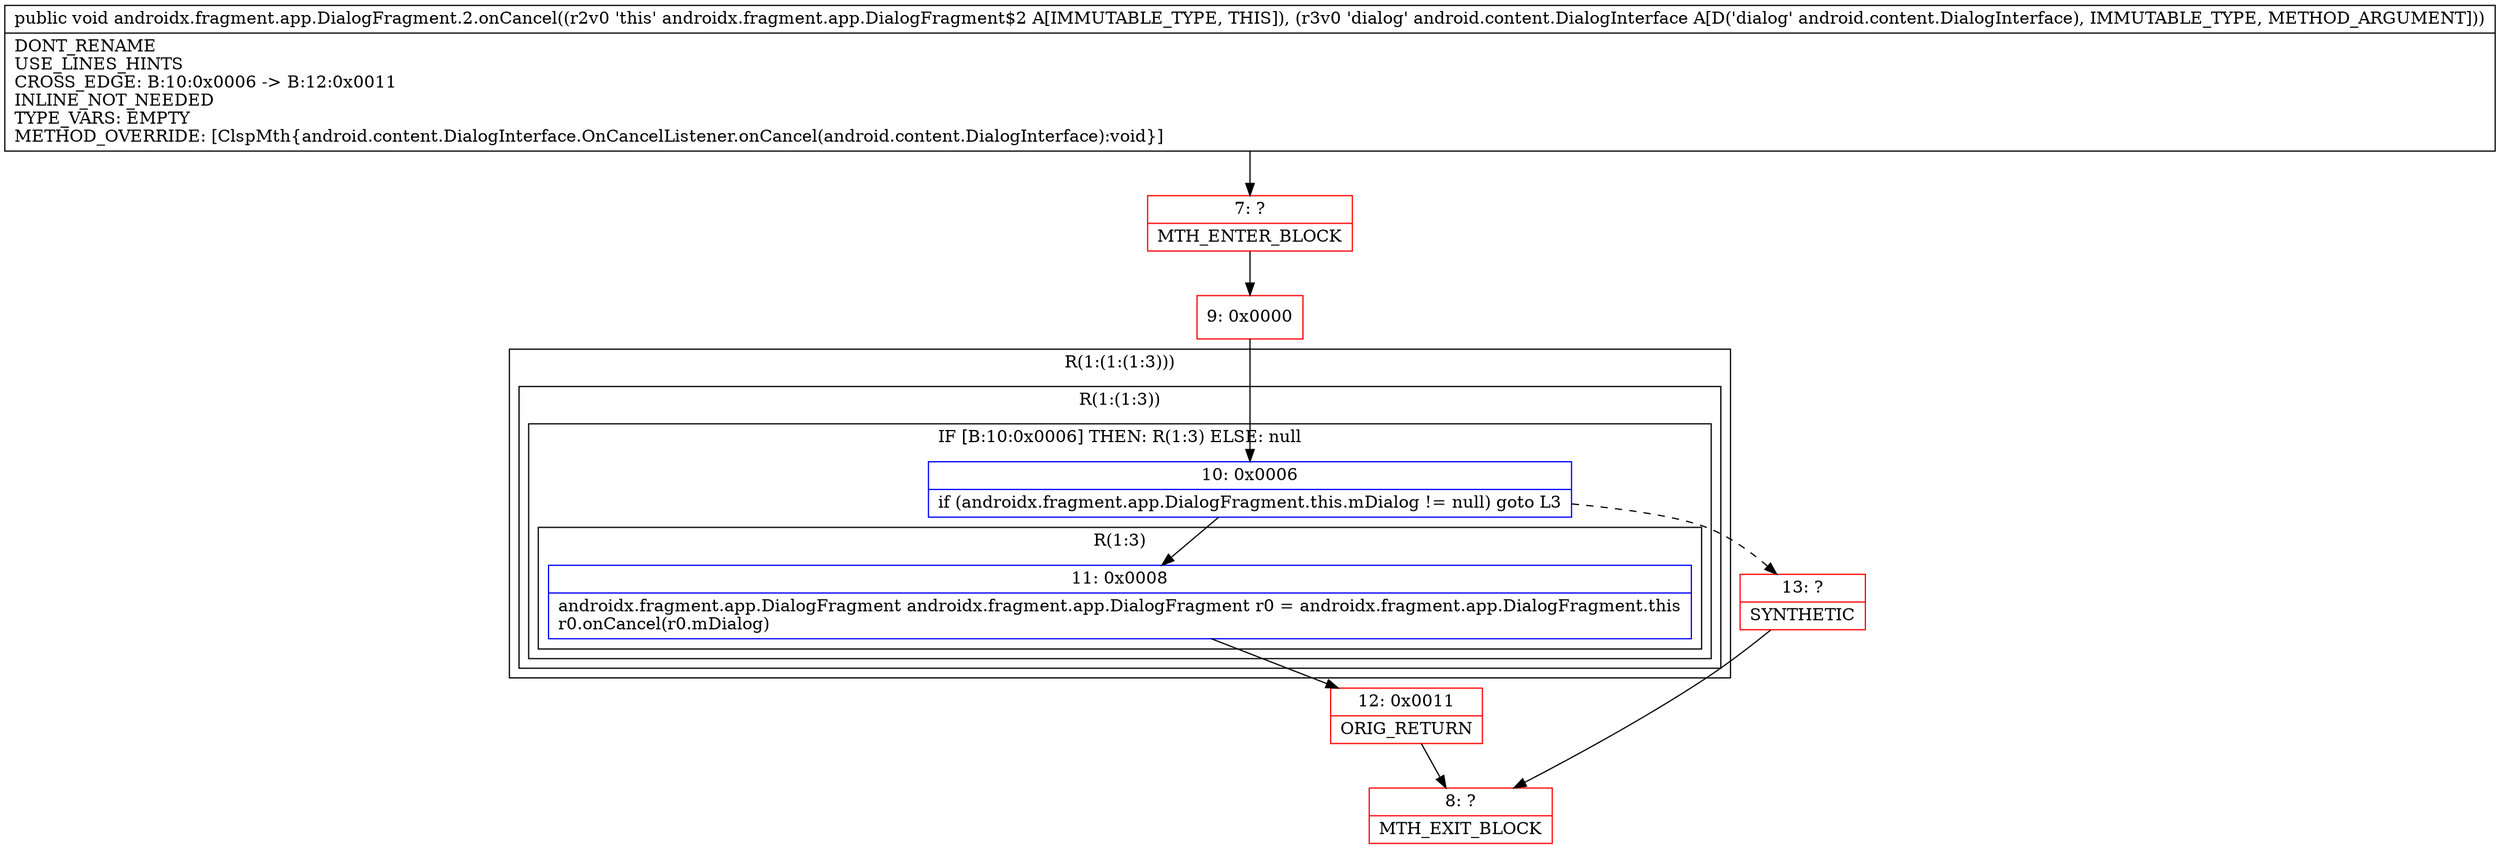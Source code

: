 digraph "CFG forandroidx.fragment.app.DialogFragment.2.onCancel(Landroid\/content\/DialogInterface;)V" {
subgraph cluster_Region_128926855 {
label = "R(1:(1:(1:3)))";
node [shape=record,color=blue];
subgraph cluster_Region_334047683 {
label = "R(1:(1:3))";
node [shape=record,color=blue];
subgraph cluster_IfRegion_399770355 {
label = "IF [B:10:0x0006] THEN: R(1:3) ELSE: null";
node [shape=record,color=blue];
Node_10 [shape=record,label="{10\:\ 0x0006|if (androidx.fragment.app.DialogFragment.this.mDialog != null) goto L3\l}"];
subgraph cluster_Region_1060915851 {
label = "R(1:3)";
node [shape=record,color=blue];
Node_11 [shape=record,label="{11\:\ 0x0008|androidx.fragment.app.DialogFragment androidx.fragment.app.DialogFragment r0 = androidx.fragment.app.DialogFragment.this\lr0.onCancel(r0.mDialog)\l}"];
}
}
}
}
Node_7 [shape=record,color=red,label="{7\:\ ?|MTH_ENTER_BLOCK\l}"];
Node_9 [shape=record,color=red,label="{9\:\ 0x0000}"];
Node_12 [shape=record,color=red,label="{12\:\ 0x0011|ORIG_RETURN\l}"];
Node_8 [shape=record,color=red,label="{8\:\ ?|MTH_EXIT_BLOCK\l}"];
Node_13 [shape=record,color=red,label="{13\:\ ?|SYNTHETIC\l}"];
MethodNode[shape=record,label="{public void androidx.fragment.app.DialogFragment.2.onCancel((r2v0 'this' androidx.fragment.app.DialogFragment$2 A[IMMUTABLE_TYPE, THIS]), (r3v0 'dialog' android.content.DialogInterface A[D('dialog' android.content.DialogInterface), IMMUTABLE_TYPE, METHOD_ARGUMENT]))  | DONT_RENAME\lUSE_LINES_HINTS\lCROSS_EDGE: B:10:0x0006 \-\> B:12:0x0011\lINLINE_NOT_NEEDED\lTYPE_VARS: EMPTY\lMETHOD_OVERRIDE: [ClspMth\{android.content.DialogInterface.OnCancelListener.onCancel(android.content.DialogInterface):void\}]\l}"];
MethodNode -> Node_7;Node_10 -> Node_11;
Node_10 -> Node_13[style=dashed];
Node_11 -> Node_12;
Node_7 -> Node_9;
Node_9 -> Node_10;
Node_12 -> Node_8;
Node_13 -> Node_8;
}


